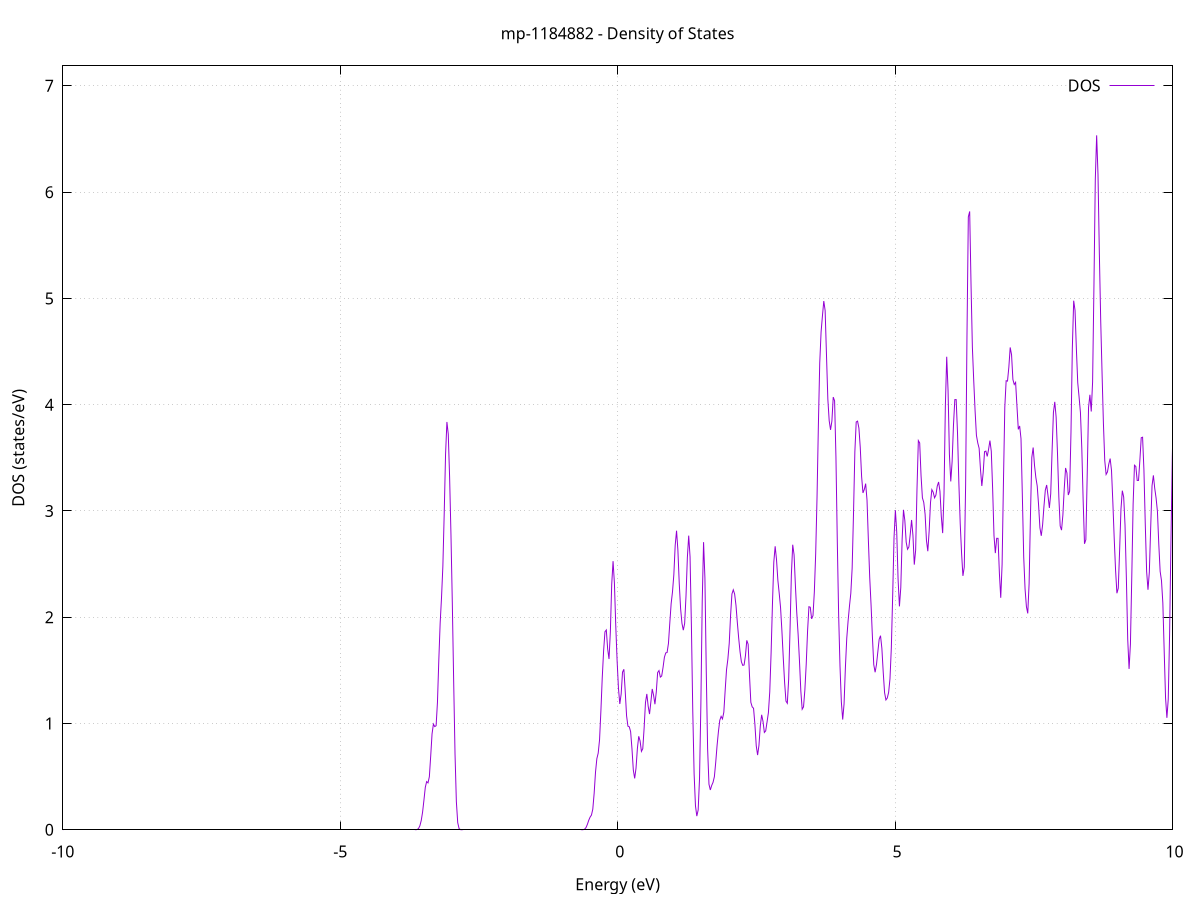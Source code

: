 set title 'mp-1184882 - Density of States'
set xlabel 'Energy (eV)'
set ylabel 'DOS (states/eV)'
set grid
set xrange [-10:10]
set yrange [0:7.188]
set xzeroaxis lt -1
set terminal png size 800,600
set output 'mp-1184882_dos_gnuplot.png'
plot '-' using 1:2 with lines title 'DOS'
-33.241000 0.000000
-33.216700 0.000000
-33.192300 0.000000
-33.168000 0.000000
-33.143600 0.000000
-33.119300 0.000000
-33.095000 0.000000
-33.070600 0.000000
-33.046300 0.000000
-33.021900 0.000000
-32.997600 0.000000
-32.973200 0.000000
-32.948900 0.000000
-32.924500 0.000000
-32.900200 0.000000
-32.875800 0.000000
-32.851500 0.000000
-32.827200 0.000000
-32.802800 0.000000
-32.778500 0.000000
-32.754100 0.000000
-32.729800 0.000000
-32.705400 0.000000
-32.681100 0.000000
-32.656700 0.000000
-32.632400 0.000000
-32.608000 0.000000
-32.583700 0.000000
-32.559400 0.000000
-32.535000 0.000000
-32.510700 0.000000
-32.486300 0.000000
-32.462000 0.000000
-32.437600 0.000000
-32.413300 0.000000
-32.388900 0.000000
-32.364600 0.000000
-32.340200 0.000000
-32.315900 0.000000
-32.291600 0.000000
-32.267200 0.000000
-32.242900 0.000000
-32.218500 0.000000
-32.194200 0.000000
-32.169800 0.000000
-32.145500 0.000000
-32.121100 0.000000
-32.096800 0.000000
-32.072400 0.000000
-32.048100 0.000000
-32.023800 0.000000
-31.999400 0.000000
-31.975100 0.000000
-31.950700 0.000000
-31.926400 0.000000
-31.902000 0.000000
-31.877700 0.000000
-31.853300 0.000000
-31.829000 0.000000
-31.804600 0.000000
-31.780300 0.000000
-31.756000 0.000000
-31.731600 0.000000
-31.707300 0.000000
-31.682900 0.000000
-31.658600 0.000000
-31.634200 0.000000
-31.609900 0.000000
-31.585500 0.000000
-31.561200 0.000000
-31.536800 0.000000
-31.512500 0.000000
-31.488200 0.000000
-31.463800 0.000000
-31.439500 0.000000
-31.415100 0.000000
-31.390800 0.000000
-31.366400 0.000000
-31.342100 0.000000
-31.317700 0.000000
-31.293400 0.000000
-31.269000 0.000000
-31.244700 0.000000
-31.220400 0.000000
-31.196000 0.000000
-31.171700 0.000300
-31.147300 0.004900
-31.123000 0.055600
-31.098600 0.399400
-31.074300 1.814400
-31.049900 5.217700
-31.025600 9.506500
-31.001200 10.979600
-30.976900 8.039900
-30.952600 3.738800
-30.928200 1.187100
-30.903900 0.874000
-30.879500 3.180300
-30.855200 9.463600
-30.830800 18.065000
-30.806500 21.978900
-30.782100 17.043800
-30.757800 8.422200
-30.733500 2.650500
-30.709100 0.530700
-30.684800 0.067500
-30.660400 0.005500
-30.636100 0.000300
-30.611700 0.000000
-30.587400 0.000000
-30.563000 0.000000
-30.538700 0.000000
-30.514300 0.000000
-30.490000 0.000000
-30.465700 0.000000
-30.441300 0.000000
-30.417000 0.000000
-30.392600 0.000000
-30.368300 0.000000
-30.343900 0.000000
-30.319600 0.000000
-30.295200 0.000000
-30.270900 0.000000
-30.246500 0.000000
-30.222200 0.000000
-30.197900 0.000000
-30.173500 0.000000
-30.149200 0.000000
-30.124800 0.000000
-30.100500 0.000000
-30.076100 0.000000
-30.051800 0.000000
-30.027400 0.000000
-30.003100 0.000000
-29.978700 0.000000
-29.954400 0.000000
-29.930100 0.000000
-29.905700 0.000000
-29.881400 0.000000
-29.857000 0.000000
-29.832700 0.000000
-29.808300 0.000000
-29.784000 0.000000
-29.759600 0.000000
-29.735300 0.000000
-29.710900 0.000000
-29.686600 0.000000
-29.662300 0.000000
-29.637900 0.000000
-29.613600 0.000000
-29.589200 0.000000
-29.564900 0.000000
-29.540500 0.000000
-29.516200 0.000000
-29.491800 0.000000
-29.467500 0.000000
-29.443100 0.000000
-29.418800 0.000000
-29.394500 0.000000
-29.370100 0.000000
-29.345800 0.000000
-29.321400 0.000000
-29.297100 0.000000
-29.272700 0.000000
-29.248400 0.000000
-29.224000 0.000000
-29.199700 0.000000
-29.175300 0.000000
-29.151000 0.000000
-29.126700 0.000000
-29.102300 0.000000
-29.078000 0.000000
-29.053600 0.000000
-29.029300 0.000000
-29.004900 0.000000
-28.980600 0.000000
-28.956200 0.000000
-28.931900 0.000000
-28.907500 0.000000
-28.883200 0.000000
-28.858900 0.000000
-28.834500 0.000000
-28.810200 0.000000
-28.785800 0.000000
-28.761500 0.000000
-28.737100 0.000000
-28.712800 0.000000
-28.688400 0.000000
-28.664100 0.000000
-28.639700 0.000000
-28.615400 0.000000
-28.591100 0.000000
-28.566700 0.000000
-28.542400 0.000000
-28.518000 0.000000
-28.493700 0.000000
-28.469300 0.000000
-28.445000 0.000000
-28.420600 0.000000
-28.396300 0.000000
-28.371900 0.000000
-28.347600 0.000000
-28.323300 0.000000
-28.298900 0.000000
-28.274600 0.000000
-28.250200 0.000000
-28.225900 0.000000
-28.201500 0.000000
-28.177200 0.000000
-28.152800 0.000000
-28.128500 0.000000
-28.104100 0.000000
-28.079800 0.000000
-28.055500 0.000000
-28.031100 0.000000
-28.006800 0.000000
-27.982400 0.000000
-27.958100 0.000000
-27.933700 0.000000
-27.909400 0.000000
-27.885000 0.000000
-27.860700 0.000000
-27.836300 0.000000
-27.812000 0.000000
-27.787700 0.000000
-27.763300 0.000000
-27.739000 0.000000
-27.714600 0.000000
-27.690300 0.000000
-27.665900 0.000000
-27.641600 0.000000
-27.617200 0.000000
-27.592900 0.000000
-27.568500 0.000000
-27.544200 0.000000
-27.519900 0.000000
-27.495500 0.000000
-27.471200 0.000000
-27.446800 0.000000
-27.422500 0.000000
-27.398100 0.000000
-27.373800 0.000000
-27.349400 0.000000
-27.325100 0.000000
-27.300700 0.000000
-27.276400 0.000000
-27.252100 0.000000
-27.227700 0.000000
-27.203400 0.000000
-27.179000 0.000000
-27.154700 0.000000
-27.130300 0.000000
-27.106000 0.000000
-27.081600 0.000000
-27.057300 0.000000
-27.033000 0.000000
-27.008600 0.000000
-26.984300 0.000000
-26.959900 0.000000
-26.935600 0.000000
-26.911200 0.000000
-26.886900 0.000000
-26.862500 0.000000
-26.838200 0.000000
-26.813800 0.000000
-26.789500 0.000000
-26.765200 0.000000
-26.740800 0.000000
-26.716500 0.000000
-26.692100 0.000000
-26.667800 0.000000
-26.643400 0.000000
-26.619100 0.000000
-26.594700 0.000000
-26.570400 0.000000
-26.546000 0.000000
-26.521700 0.000000
-26.497400 0.000000
-26.473000 0.000000
-26.448700 0.000000
-26.424300 0.000000
-26.400000 0.000000
-26.375600 0.000000
-26.351300 0.000000
-26.326900 0.000000
-26.302600 0.000000
-26.278200 0.000000
-26.253900 0.000000
-26.229600 0.000000
-26.205200 0.000000
-26.180900 0.000000
-26.156500 0.000000
-26.132200 0.000000
-26.107800 0.000000
-26.083500 0.000000
-26.059100 0.000000
-26.034800 0.000000
-26.010400 0.000000
-25.986100 0.000000
-25.961800 0.000000
-25.937400 0.000000
-25.913100 0.000000
-25.888700 0.000000
-25.864400 0.000000
-25.840000 0.000000
-25.815700 0.000000
-25.791300 0.000000
-25.767000 0.000000
-25.742600 0.000000
-25.718300 0.000000
-25.694000 0.000000
-25.669600 0.000000
-25.645300 0.000000
-25.620900 0.000000
-25.596600 0.000000
-25.572200 0.000000
-25.547900 0.000000
-25.523500 0.000000
-25.499200 0.000000
-25.474800 0.000000
-25.450500 0.000000
-25.426200 0.000000
-25.401800 0.000000
-25.377500 0.000000
-25.353100 0.000000
-25.328800 0.000000
-25.304400 0.000000
-25.280100 0.000000
-25.255700 0.000000
-25.231400 0.000000
-25.207000 0.000000
-25.182700 0.000000
-25.158400 0.000000
-25.134000 0.000000
-25.109700 0.000000
-25.085300 0.000000
-25.061000 0.000000
-25.036600 0.000000
-25.012300 0.000000
-24.987900 0.000000
-24.963600 0.000000
-24.939200 0.000000
-24.914900 0.000000
-24.890600 0.000000
-24.866200 0.000000
-24.841900 0.000000
-24.817500 0.000000
-24.793200 0.000000
-24.768800 0.000000
-24.744500 0.000000
-24.720100 0.000000
-24.695800 0.000000
-24.671400 0.000000
-24.647100 0.000000
-24.622800 0.000000
-24.598400 0.000000
-24.574100 0.000000
-24.549700 0.000000
-24.525400 0.000000
-24.501000 0.000000
-24.476700 0.000000
-24.452300 0.000000
-24.428000 0.000000
-24.403600 0.000000
-24.379300 0.000000
-24.355000 0.000000
-24.330600 0.000000
-24.306300 0.000000
-24.281900 0.000000
-24.257600 0.000000
-24.233200 0.000000
-24.208900 0.000000
-24.184500 0.000000
-24.160200 0.000000
-24.135800 0.000000
-24.111500 0.000000
-24.087200 0.000000
-24.062800 0.000000
-24.038500 0.000000
-24.014100 0.000000
-23.989800 0.000000
-23.965400 0.000000
-23.941100 0.000000
-23.916700 0.000000
-23.892400 0.000000
-23.868000 0.000000
-23.843700 0.000000
-23.819400 0.000000
-23.795000 0.000000
-23.770700 0.000000
-23.746300 0.000000
-23.722000 0.000000
-23.697600 0.000000
-23.673300 0.000000
-23.648900 0.000000
-23.624600 0.000000
-23.600300 0.000000
-23.575900 0.000000
-23.551600 0.000000
-23.527200 0.000000
-23.502900 0.000000
-23.478500 0.000000
-23.454200 0.000000
-23.429800 0.000000
-23.405500 0.000000
-23.381100 0.000000
-23.356800 0.000000
-23.332500 0.000000
-23.308100 0.000000
-23.283800 0.000000
-23.259400 0.000000
-23.235100 0.000000
-23.210700 0.000000
-23.186400 0.000000
-23.162000 0.000000
-23.137700 0.000000
-23.113300 0.000000
-23.089000 0.000000
-23.064700 0.000000
-23.040300 0.000000
-23.016000 0.000000
-22.991600 0.000000
-22.967300 0.000000
-22.942900 0.000000
-22.918600 0.000000
-22.894200 0.000000
-22.869900 0.000000
-22.845500 0.000000
-22.821200 0.000000
-22.796900 0.000000
-22.772500 0.000000
-22.748200 0.000000
-22.723800 0.000000
-22.699500 0.000000
-22.675100 0.000000
-22.650800 0.000000
-22.626400 0.000000
-22.602100 0.000000
-22.577700 0.000000
-22.553400 0.000000
-22.529100 0.000000
-22.504700 0.000000
-22.480400 0.000000
-22.456000 0.000000
-22.431700 0.000000
-22.407300 0.000000
-22.383000 0.000000
-22.358600 0.000000
-22.334300 0.000000
-22.309900 0.000000
-22.285600 0.000000
-22.261300 0.000000
-22.236900 0.000000
-22.212600 0.000000
-22.188200 0.000000
-22.163900 0.000000
-22.139500 0.000000
-22.115200 0.000000
-22.090800 0.000000
-22.066500 0.000000
-22.042100 0.000000
-22.017800 0.000000
-21.993500 0.000000
-21.969100 0.000000
-21.944800 0.000000
-21.920400 0.000000
-21.896100 0.000000
-21.871700 0.000000
-21.847400 0.000000
-21.823000 0.000000
-21.798700 0.000000
-21.774300 0.000000
-21.750000 0.000000
-21.725700 0.000000
-21.701300 0.000000
-21.677000 0.000000
-21.652600 0.000000
-21.628300 0.000000
-21.603900 0.000000
-21.579600 0.000000
-21.555200 0.000000
-21.530900 0.000000
-21.506500 0.000000
-21.482200 0.000000
-21.457900 0.000000
-21.433500 0.000000
-21.409200 0.000000
-21.384800 0.000000
-21.360500 0.000000
-21.336100 0.000000
-21.311800 0.000000
-21.287400 0.000000
-21.263100 0.000000
-21.238700 0.000000
-21.214400 0.000000
-21.190100 0.000000
-21.165700 0.000000
-21.141400 0.000000
-21.117000 0.000000
-21.092700 0.000000
-21.068300 0.000000
-21.044000 0.000000
-21.019600 0.000000
-20.995300 0.000000
-20.970900 0.000000
-20.946600 0.000000
-20.922300 0.000000
-20.897900 0.000000
-20.873600 0.000000
-20.849200 0.000000
-20.824900 0.000000
-20.800500 0.000000
-20.776200 0.000000
-20.751800 0.000000
-20.727500 0.000000
-20.703100 0.000000
-20.678800 0.000000
-20.654500 0.000000
-20.630100 0.000000
-20.605800 0.000000
-20.581400 0.000000
-20.557100 0.000000
-20.532700 0.000000
-20.508400 0.000000
-20.484000 0.000000
-20.459700 0.000000
-20.435300 0.000000
-20.411000 0.000000
-20.386700 0.000000
-20.362300 0.000000
-20.338000 0.000000
-20.313600 0.000000
-20.289300 0.000000
-20.264900 0.000000
-20.240600 0.000000
-20.216200 0.000000
-20.191900 0.000000
-20.167500 0.000000
-20.143200 0.000000
-20.118900 0.000000
-20.094500 0.000000
-20.070200 0.000000
-20.045800 0.000000
-20.021500 0.000000
-19.997100 0.000000
-19.972800 0.000000
-19.948400 0.000000
-19.924100 0.000000
-19.899800 0.000000
-19.875400 0.000000
-19.851100 0.000000
-19.826700 0.000000
-19.802400 0.000000
-19.778000 0.000000
-19.753700 0.000000
-19.729300 0.000000
-19.705000 0.000000
-19.680600 0.000000
-19.656300 0.000000
-19.632000 0.000000
-19.607600 0.000000
-19.583300 0.000000
-19.558900 0.000000
-19.534600 0.000000
-19.510200 0.000000
-19.485900 0.000000
-19.461500 0.000000
-19.437200 0.000000
-19.412800 0.000000
-19.388500 0.000000
-19.364200 0.000000
-19.339800 0.000000
-19.315500 0.000000
-19.291100 0.000000
-19.266800 0.000000
-19.242400 0.000000
-19.218100 0.000000
-19.193700 0.000000
-19.169400 0.000000
-19.145000 0.000000
-19.120700 0.000000
-19.096400 0.000000
-19.072000 0.000000
-19.047700 0.000000
-19.023300 0.000000
-18.999000 0.000000
-18.974600 0.000000
-18.950300 0.000000
-18.925900 0.000000
-18.901600 0.000000
-18.877200 0.000000
-18.852900 0.000000
-18.828600 0.000000
-18.804200 0.000000
-18.779900 0.000000
-18.755500 0.000000
-18.731200 0.000000
-18.706800 0.000000
-18.682500 0.000000
-18.658100 0.000000
-18.633800 0.000000
-18.609400 0.000000
-18.585100 0.000000
-18.560800 0.000000
-18.536400 0.000000
-18.512100 0.000000
-18.487700 0.000000
-18.463400 0.000000
-18.439000 0.000000
-18.414700 0.000000
-18.390300 0.000000
-18.366000 0.000000
-18.341600 0.000000
-18.317300 0.000000
-18.293000 0.000000
-18.268600 0.000000
-18.244300 0.000000
-18.219900 0.000000
-18.195600 0.000000
-18.171200 0.000000
-18.146900 0.000000
-18.122500 0.000000
-18.098200 0.000000
-18.073800 0.000000
-18.049500 0.000000
-18.025200 0.000000
-18.000800 0.000000
-17.976500 0.000000
-17.952100 0.000000
-17.927800 0.000000
-17.903400 0.000000
-17.879100 0.000000
-17.854700 0.000000
-17.830400 0.000000
-17.806000 0.000000
-17.781700 0.000000
-17.757400 0.000000
-17.733000 0.000000
-17.708700 0.000000
-17.684300 0.000000
-17.660000 0.000000
-17.635600 0.000000
-17.611300 0.000000
-17.586900 0.000000
-17.562600 0.000000
-17.538200 0.000000
-17.513900 0.000000
-17.489600 0.000000
-17.465200 0.000000
-17.440900 0.000000
-17.416500 0.000000
-17.392200 0.000000
-17.367800 0.000000
-17.343500 0.000000
-17.319100 0.000000
-17.294800 0.000000
-17.270400 0.000000
-17.246100 0.000000
-17.221800 0.000000
-17.197400 0.000000
-17.173100 0.000000
-17.148700 0.000000
-17.124400 0.000000
-17.100000 0.000000
-17.075700 0.000000
-17.051300 0.000000
-17.027000 0.000000
-17.002600 0.000000
-16.978300 0.000000
-16.954000 0.000000
-16.929600 0.000000
-16.905300 0.000000
-16.880900 0.000000
-16.856600 0.000000
-16.832200 0.000000
-16.807900 0.000000
-16.783500 0.000000
-16.759200 0.000000
-16.734800 0.000000
-16.710500 0.000000
-16.686200 0.000000
-16.661800 0.000000
-16.637500 0.000000
-16.613100 0.000000
-16.588800 0.000000
-16.564400 0.000000
-16.540100 0.000000
-16.515700 0.000000
-16.491400 0.000000
-16.467000 0.000000
-16.442700 0.000000
-16.418400 0.000000
-16.394000 0.000000
-16.369700 0.000000
-16.345300 0.000000
-16.321000 0.000000
-16.296600 0.000000
-16.272300 0.000000
-16.247900 0.000000
-16.223600 0.000000
-16.199300 0.000000
-16.174900 0.000000
-16.150600 0.000000
-16.126200 0.000000
-16.101900 0.000000
-16.077500 0.000000
-16.053200 0.000000
-16.028800 0.000000
-16.004500 0.000000
-15.980100 0.000000
-15.955800 0.000000
-15.931500 0.000000
-15.907100 0.000000
-15.882800 0.000000
-15.858400 0.000000
-15.834100 0.000000
-15.809700 0.000000
-15.785400 0.000000
-15.761000 0.000000
-15.736700 0.000000
-15.712300 0.000000
-15.688000 0.000000
-15.663700 0.000000
-15.639300 0.000000
-15.615000 0.000000
-15.590600 0.000000
-15.566300 0.000000
-15.541900 0.000000
-15.517600 0.000000
-15.493200 0.000000
-15.468900 0.000000
-15.444500 0.000000
-15.420200 0.000000
-15.395900 0.000000
-15.371500 0.000000
-15.347200 0.000000
-15.322800 0.000000
-15.298500 0.000000
-15.274100 0.000000
-15.249800 0.000000
-15.225400 0.000000
-15.201100 0.000000
-15.176700 0.000000
-15.152400 0.000000
-15.128100 0.000000
-15.103700 0.000000
-15.079400 0.000000
-15.055000 0.000000
-15.030700 0.000000
-15.006300 0.000000
-14.982000 0.000000
-14.957600 0.000000
-14.933300 0.000000
-14.908900 0.000000
-14.884600 0.000000
-14.860300 0.000000
-14.835900 0.000000
-14.811600 0.000300
-14.787200 0.005000
-14.762900 0.054400
-14.738500 0.379000
-14.714200 1.694600
-14.689800 4.872400
-14.665500 9.042100
-14.641100 10.969900
-14.616800 9.436800
-14.592500 8.540300
-14.568100 12.726200
-14.543800 19.582200
-14.519400 21.478900
-14.495100 16.313200
-14.470700 11.004800
-14.446400 11.802700
-14.422000 17.573000
-14.397700 23.575000
-14.373300 28.421200
-14.349000 34.741900
-14.324700 41.263500
-14.300300 39.995900
-14.276000 27.889500
-14.251600 13.204700
-14.227300 4.139900
-14.202900 0.848900
-14.178600 0.113000
-14.154200 0.009700
-14.129900 0.000500
-14.105500 0.000000
-14.081200 0.000000
-14.056900 0.000000
-14.032500 0.000000
-14.008200 0.000000
-13.983800 0.000000
-13.959500 0.000000
-13.935100 0.000000
-13.910800 0.000000
-13.886400 0.000000
-13.862100 0.000000
-13.837700 0.000000
-13.813400 0.000000
-13.789100 0.000000
-13.764700 0.000000
-13.740400 0.000000
-13.716000 0.000000
-13.691700 0.000000
-13.667300 0.000000
-13.643000 0.000000
-13.618600 0.000000
-13.594300 0.000000
-13.569900 0.000000
-13.545600 0.000000
-13.521300 0.000000
-13.496900 0.000000
-13.472600 0.000000
-13.448200 0.000000
-13.423900 0.000000
-13.399500 0.000000
-13.375200 0.000000
-13.350800 0.000000
-13.326500 0.000000
-13.302100 0.000000
-13.277800 0.000000
-13.253500 0.000000
-13.229100 0.000000
-13.204800 0.000000
-13.180400 0.000000
-13.156100 0.000000
-13.131700 0.000000
-13.107400 0.000000
-13.083000 0.000000
-13.058700 0.000000
-13.034300 0.000000
-13.010000 0.000000
-12.985700 0.000000
-12.961300 0.000000
-12.937000 0.000000
-12.912600 0.000000
-12.888300 0.000000
-12.863900 0.000000
-12.839600 0.000000
-12.815200 0.000000
-12.790900 0.000000
-12.766600 0.000000
-12.742200 0.000000
-12.717900 0.000000
-12.693500 0.000000
-12.669200 0.000000
-12.644800 0.000000
-12.620500 0.000000
-12.596100 0.000000
-12.571800 0.000000
-12.547400 0.000000
-12.523100 0.000000
-12.498800 0.000000
-12.474400 0.000000
-12.450100 0.000000
-12.425700 0.000000
-12.401400 0.000000
-12.377000 0.000000
-12.352700 0.000000
-12.328300 0.000000
-12.304000 0.000000
-12.279600 0.000000
-12.255300 0.000000
-12.231000 0.000000
-12.206600 0.000000
-12.182300 0.000000
-12.157900 0.000000
-12.133600 0.000000
-12.109200 0.000000
-12.084900 0.000000
-12.060500 0.000000
-12.036200 0.000000
-12.011800 0.000000
-11.987500 0.000000
-11.963200 0.000000
-11.938800 0.000000
-11.914500 0.000000
-11.890100 0.000000
-11.865800 0.000000
-11.841400 0.000000
-11.817100 0.000000
-11.792700 0.000000
-11.768400 0.000000
-11.744000 0.000000
-11.719700 0.000000
-11.695400 0.000000
-11.671000 0.000000
-11.646700 0.000000
-11.622300 0.000000
-11.598000 0.000000
-11.573600 0.000000
-11.549300 0.000000
-11.524900 0.000000
-11.500600 0.000000
-11.476200 0.000000
-11.451900 0.000000
-11.427600 0.000000
-11.403200 0.000000
-11.378900 0.000000
-11.354500 0.000000
-11.330200 0.000000
-11.305800 0.000000
-11.281500 0.000000
-11.257100 0.000000
-11.232800 0.000000
-11.208400 0.000000
-11.184100 0.000000
-11.159800 0.000000
-11.135400 0.000000
-11.111100 0.000000
-11.086700 0.000000
-11.062400 0.000000
-11.038000 0.000000
-11.013700 0.000000
-10.989300 0.000000
-10.965000 0.000000
-10.940600 0.000000
-10.916300 0.000000
-10.892000 0.000000
-10.867600 0.000000
-10.843300 0.000000
-10.818900 0.000000
-10.794600 0.000000
-10.770200 0.000000
-10.745900 0.000000
-10.721500 0.000000
-10.697200 0.000000
-10.672800 0.000000
-10.648500 0.000000
-10.624200 0.000000
-10.599800 0.000000
-10.575500 0.000000
-10.551100 0.000000
-10.526800 0.000000
-10.502400 0.000000
-10.478100 0.000000
-10.453700 0.000000
-10.429400 0.000000
-10.405000 0.000000
-10.380700 0.000000
-10.356400 0.000000
-10.332000 0.000000
-10.307700 0.000000
-10.283300 0.000000
-10.259000 0.000000
-10.234600 0.000000
-10.210300 0.000000
-10.185900 0.000000
-10.161600 0.000000
-10.137200 0.000000
-10.112900 0.000000
-10.088600 0.000000
-10.064200 0.000000
-10.039900 0.000000
-10.015500 0.000000
-9.991200 0.000000
-9.966800 0.000000
-9.942500 0.000000
-9.918100 0.000000
-9.893800 0.000000
-9.869400 0.000000
-9.845100 0.000000
-9.820800 0.000000
-9.796400 0.000000
-9.772100 0.000000
-9.747700 0.000000
-9.723400 0.000000
-9.699000 0.000000
-9.674700 0.000000
-9.650300 0.000000
-9.626000 0.000000
-9.601600 0.000000
-9.577300 0.000000
-9.553000 0.000000
-9.528600 0.000000
-9.504300 0.000000
-9.479900 0.000000
-9.455600 0.000000
-9.431200 0.000000
-9.406900 0.000000
-9.382500 0.000000
-9.358200 0.000000
-9.333800 0.000000
-9.309500 0.000000
-9.285200 0.000000
-9.260800 0.000000
-9.236500 0.000000
-9.212100 0.000000
-9.187800 0.000000
-9.163400 0.000000
-9.139100 0.000000
-9.114700 0.000000
-9.090400 0.000000
-9.066100 0.000000
-9.041700 0.000000
-9.017400 0.000000
-8.993000 0.000000
-8.968700 0.000000
-8.944300 0.000000
-8.920000 0.000000
-8.895600 0.000000
-8.871300 0.000000
-8.846900 0.000000
-8.822600 0.000000
-8.798300 0.000000
-8.773900 0.000000
-8.749600 0.000000
-8.725200 0.000000
-8.700900 0.000000
-8.676500 0.000000
-8.652200 0.000000
-8.627800 0.000000
-8.603500 0.000000
-8.579100 0.000000
-8.554800 0.000000
-8.530500 0.000000
-8.506100 0.000000
-8.481800 0.000000
-8.457400 0.000000
-8.433100 0.000000
-8.408700 0.000000
-8.384400 0.000000
-8.360000 0.000000
-8.335700 0.000000
-8.311300 0.000000
-8.287000 0.000000
-8.262700 0.000000
-8.238300 0.000000
-8.214000 0.000000
-8.189600 0.000000
-8.165300 0.000000
-8.140900 0.000000
-8.116600 0.000000
-8.092200 0.000000
-8.067900 0.000000
-8.043500 0.000000
-8.019200 0.000000
-7.994900 0.000000
-7.970500 0.000000
-7.946200 0.000000
-7.921800 0.000000
-7.897500 0.000000
-7.873100 0.000000
-7.848800 0.000000
-7.824400 0.000000
-7.800100 0.000000
-7.775700 0.000000
-7.751400 0.000000
-7.727100 0.000000
-7.702700 0.000000
-7.678400 0.000000
-7.654000 0.000000
-7.629700 0.000000
-7.605300 0.000000
-7.581000 0.000000
-7.556600 0.000000
-7.532300 0.000000
-7.507900 0.000000
-7.483600 0.000000
-7.459300 0.000000
-7.434900 0.000000
-7.410600 0.000000
-7.386200 0.000000
-7.361900 0.000000
-7.337500 0.000000
-7.313200 0.000000
-7.288800 0.000000
-7.264500 0.000000
-7.240100 0.000000
-7.215800 0.000000
-7.191500 0.000000
-7.167100 0.000000
-7.142800 0.000000
-7.118400 0.000000
-7.094100 0.000000
-7.069700 0.000000
-7.045400 0.000000
-7.021000 0.000000
-6.996700 0.000000
-6.972300 0.000000
-6.948000 0.000000
-6.923700 0.000000
-6.899300 0.000000
-6.875000 0.000000
-6.850600 0.000000
-6.826300 0.000000
-6.801900 0.000000
-6.777600 0.000000
-6.753200 0.000000
-6.728900 0.000000
-6.704500 0.000000
-6.680200 0.000000
-6.655900 0.000000
-6.631500 0.000000
-6.607200 0.000000
-6.582800 0.000000
-6.558500 0.000000
-6.534100 0.000000
-6.509800 0.000000
-6.485400 0.000000
-6.461100 0.000000
-6.436700 0.000000
-6.412400 0.000000
-6.388100 0.000000
-6.363700 0.000000
-6.339400 0.000000
-6.315000 0.000000
-6.290700 0.000000
-6.266300 0.000000
-6.242000 0.000000
-6.217600 0.000000
-6.193300 0.000000
-6.168900 0.000000
-6.144600 0.000000
-6.120300 0.000000
-6.095900 0.000000
-6.071600 0.000000
-6.047200 0.000000
-6.022900 0.000000
-5.998500 0.000000
-5.974200 0.000000
-5.949800 0.000000
-5.925500 0.000000
-5.901100 0.000000
-5.876800 0.000000
-5.852500 0.000000
-5.828100 0.000000
-5.803800 0.000000
-5.779400 0.000000
-5.755100 0.000000
-5.730700 0.000000
-5.706400 0.000000
-5.682000 0.000000
-5.657700 0.000000
-5.633300 0.000000
-5.609000 0.000000
-5.584700 0.000000
-5.560300 0.000000
-5.536000 0.000000
-5.511600 0.000000
-5.487300 0.000000
-5.462900 0.000000
-5.438600 0.000000
-5.414200 0.000000
-5.389900 0.000000
-5.365600 0.000000
-5.341200 0.000000
-5.316900 0.000000
-5.292500 0.000000
-5.268200 0.000000
-5.243800 0.000000
-5.219500 0.000000
-5.195100 0.000000
-5.170800 0.000000
-5.146400 0.000000
-5.122100 0.000000
-5.097800 0.000000
-5.073400 0.000000
-5.049100 0.000000
-5.024700 0.000000
-5.000400 0.000000
-4.976000 0.000000
-4.951700 0.000000
-4.927300 0.000000
-4.903000 0.000000
-4.878600 0.000000
-4.854300 0.000000
-4.830000 0.000000
-4.805600 0.000000
-4.781300 0.000000
-4.756900 0.000000
-4.732600 0.000000
-4.708200 0.000000
-4.683900 0.000000
-4.659500 0.000000
-4.635200 0.000000
-4.610800 0.000000
-4.586500 0.000000
-4.562200 0.000000
-4.537800 0.000000
-4.513500 0.000000
-4.489100 0.000000
-4.464800 0.000000
-4.440400 0.000000
-4.416100 0.000000
-4.391700 0.000000
-4.367400 0.000000
-4.343000 0.000000
-4.318700 0.000000
-4.294400 0.000000
-4.270000 0.000000
-4.245700 0.000000
-4.221300 0.000000
-4.197000 0.000000
-4.172600 0.000000
-4.148300 0.000000
-4.123900 0.000000
-4.099600 0.000000
-4.075200 0.000000
-4.050900 0.000000
-4.026600 0.000000
-4.002200 0.000000
-3.977900 0.000000
-3.953500 0.000000
-3.929200 0.000000
-3.904800 0.000000
-3.880500 0.000000
-3.856100 0.000000
-3.831800 0.000000
-3.807400 0.000000
-3.783100 0.000000
-3.758800 0.000000
-3.734400 0.000000
-3.710100 0.000000
-3.685700 0.000000
-3.661400 0.000000
-3.637000 0.000400
-3.612700 0.002700
-3.588300 0.012200
-3.564000 0.038000
-3.539600 0.087800
-3.515300 0.166700
-3.491000 0.279300
-3.466600 0.399200
-3.442300 0.453500
-3.417900 0.441300
-3.393600 0.499200
-3.369200 0.693800
-3.344900 0.902800
-3.320500 0.994500
-3.296200 0.970900
-3.271800 0.979000
-3.247500 1.199200
-3.223200 1.594800
-3.198800 1.944500
-3.174500 2.182500
-3.150100 2.479200
-3.125800 2.974000
-3.101400 3.534700
-3.077100 3.837200
-3.052700 3.722700
-3.028400 3.318300
-3.004000 2.776400
-2.979700 2.131900
-2.955400 1.399500
-2.931000 0.715300
-2.906700 0.263800
-2.882300 0.067200
-2.858000 0.011600
-2.833600 0.001300
-2.809300 0.000100
-2.784900 0.000000
-2.760600 0.000000
-2.736200 0.000000
-2.711900 0.000000
-2.687600 0.000000
-2.663200 0.000000
-2.638900 0.000000
-2.614500 0.000000
-2.590200 0.000000
-2.565800 0.000000
-2.541500 0.000000
-2.517100 0.000000
-2.492800 0.000000
-2.468400 0.000000
-2.444100 0.000000
-2.419800 0.000000
-2.395400 0.000000
-2.371100 0.000000
-2.346700 0.000000
-2.322400 0.000000
-2.298000 0.000000
-2.273700 0.000000
-2.249300 0.000000
-2.225000 0.000000
-2.200600 0.000000
-2.176300 0.000000
-2.152000 0.000000
-2.127600 0.000000
-2.103300 0.000000
-2.078900 0.000000
-2.054600 0.000000
-2.030200 0.000000
-2.005900 0.000000
-1.981500 0.000000
-1.957200 0.000000
-1.932900 0.000000
-1.908500 0.000000
-1.884200 0.000000
-1.859800 0.000000
-1.835500 0.000000
-1.811100 0.000000
-1.786800 0.000000
-1.762400 0.000000
-1.738100 0.000000
-1.713700 0.000000
-1.689400 0.000000
-1.665100 0.000000
-1.640700 0.000000
-1.616400 0.000000
-1.592000 0.000000
-1.567700 0.000000
-1.543300 0.000000
-1.519000 0.000000
-1.494600 0.000000
-1.470300 0.000000
-1.445900 0.000000
-1.421600 0.000000
-1.397300 0.000000
-1.372900 0.000000
-1.348600 0.000000
-1.324200 0.000000
-1.299900 0.000000
-1.275500 0.000000
-1.251200 0.000000
-1.226800 0.000000
-1.202500 0.000000
-1.178100 0.000000
-1.153800 0.000000
-1.129500 0.000000
-1.105100 0.000000
-1.080800 0.000000
-1.056400 0.000000
-1.032100 0.000000
-1.007700 0.000000
-0.983400 0.000000
-0.959000 0.000000
-0.934700 0.000000
-0.910300 0.000000
-0.886000 0.000000
-0.861700 0.000000
-0.837300 0.000000
-0.813000 0.000000
-0.788600 0.000000
-0.764300 0.000000
-0.739900 0.000000
-0.715600 0.000000
-0.691200 0.000000
-0.666900 0.000000
-0.642500 0.000100
-0.618200 0.001200
-0.593900 0.006100
-0.569500 0.021300
-0.545200 0.051300
-0.520800 0.089500
-0.496500 0.119000
-0.472100 0.138200
-0.447800 0.194100
-0.423400 0.342700
-0.399100 0.540700
-0.374700 0.669000
-0.350400 0.721500
-0.326100 0.847000
-0.301700 1.121000
-0.277400 1.432100
-0.253000 1.682900
-0.228700 1.863100
-0.204300 1.880100
-0.180000 1.701200
-0.155600 1.606600
-0.131300 1.863700
-0.106900 2.309700
-0.082600 2.527700
-0.058300 2.320700
-0.033900 1.919100
-0.009600 1.589500
0.014800 1.330400
0.039100 1.183800
0.063500 1.278200
0.087800 1.483400
0.112200 1.510100
0.136500 1.304000
0.160900 1.072400
0.185200 0.975000
0.209500 0.969400
0.233900 0.923400
0.258200 0.761800
0.282600 0.561700
0.306900 0.483400
0.331300 0.579900
0.355600 0.763500
0.380000 0.879700
0.404300 0.836100
0.428700 0.737700
0.453000 0.762800
0.477300 0.957700
0.501700 1.198100
0.526000 1.278100
0.550400 1.162400
0.574700 1.088600
0.599100 1.205200
0.623400 1.325100
0.647800 1.265100
0.672100 1.181300
0.696500 1.297100
0.720800 1.479600
0.745100 1.497900
0.769500 1.436500
0.793800 1.446900
0.818200 1.527100
0.842500 1.622800
0.866900 1.664300
0.891200 1.668100
0.915600 1.753300
0.939900 1.945600
0.964300 2.128200
0.988600 2.239100
1.012900 2.401400
1.037300 2.677100
1.061600 2.814200
1.086000 2.630400
1.110300 2.317000
1.134700 2.081500
1.159000 1.943000
1.183400 1.878100
1.207700 1.941200
1.232100 2.200500
1.256400 2.560700
1.280700 2.767900
1.305100 2.568000
1.329400 1.916400
1.353800 1.117400
1.378100 0.527800
1.402500 0.226600
1.426800 0.128600
1.451200 0.186000
1.475500 0.479200
1.499900 1.176200
1.524200 2.143000
1.548500 2.706600
1.572900 2.368100
1.597200 1.491500
1.621600 0.761000
1.645900 0.428600
1.670300 0.374600
1.694600 0.416600
1.719000 0.445800
1.743300 0.499100
1.767600 0.633900
1.792000 0.792500
1.816300 0.923800
1.840700 1.029900
1.865000 1.067400
1.889400 1.042800
1.913700 1.106400
1.938100 1.313400
1.962400 1.506200
1.986800 1.606900
2.011100 1.754600
2.035400 2.016500
2.059800 2.218700
2.084100 2.258000
2.108500 2.218000
2.132800 2.111800
2.157200 1.949600
2.181500 1.803000
2.205900 1.675200
2.230200 1.580700
2.254600 1.546900
2.278900 1.550700
2.303200 1.637100
2.327600 1.782400
2.351900 1.745600
2.376300 1.454600
2.400600 1.199300
2.425000 1.156400
2.449300 1.143300
2.473700 0.992600
2.498000 0.789800
2.522400 0.703100
2.546700 0.793600
2.571000 0.976000
2.595400 1.082000
2.619700 1.020200
2.644100 0.915900
2.668400 0.930400
2.692800 1.014600
2.717100 1.102400
2.741500 1.297700
2.765800 1.665400
2.790200 2.124600
2.814500 2.519000
2.838800 2.667600
2.863200 2.542400
2.887500 2.348100
2.911900 2.225300
2.936200 2.090300
2.960600 1.870900
2.984900 1.618100
3.009300 1.384600
3.033600 1.210400
3.058000 1.190100
3.082300 1.415400
3.106600 1.876600
3.131000 2.399000
3.155300 2.682100
3.179700 2.587400
3.204000 2.295900
3.228400 2.041300
3.252700 1.838100
3.277100 1.587400
3.301400 1.306600
3.325800 1.134000
3.350100 1.156300
3.374400 1.316200
3.398800 1.560000
3.423100 1.871100
3.447500 2.098800
3.471800 2.094100
3.496200 1.984500
3.520500 2.015200
3.544900 2.236500
3.569200 2.597700
3.593600 3.132200
3.617900 3.811600
3.642200 4.391700
3.666600 4.684200
3.690900 4.835000
3.715300 4.975300
3.739600 4.885400
3.764000 4.465500
3.788300 4.052000
3.812700 3.849000
3.837000 3.763000
3.861400 3.846000
3.885700 4.071500
3.910000 4.036400
3.934400 3.504700
3.958700 2.716300
3.983100 2.018800
4.007400 1.540200
4.031800 1.202700
4.056100 1.037000
4.080500 1.183400
4.104800 1.527500
4.129200 1.801400
4.153500 1.965500
4.177800 2.102700
4.202200 2.225100
4.226500 2.461600
4.250900 2.975600
4.275200 3.557100
4.299600 3.837000
4.323900 3.845200
4.348300 3.779300
4.372600 3.597900
4.397000 3.323700
4.421300 3.169600
4.445600 3.202800
4.470000 3.257100
4.494300 3.102400
4.518700 2.727100
4.543000 2.375900
4.567400 2.114700
4.591700 1.814200
4.616100 1.553200
4.640400 1.482500
4.664800 1.554000
4.689100 1.673600
4.713400 1.792000
4.737800 1.826200
4.762100 1.707400
4.786500 1.482200
4.810800 1.290600
4.835200 1.221700
4.859500 1.239700
4.883900 1.292500
4.908200 1.420000
4.932600 1.711500
4.956900 2.204300
4.981200 2.748600
5.005600 3.007600
5.029900 2.800600
5.054300 2.356400
5.078600 2.101900
5.103000 2.279800
5.127300 2.730800
5.151700 3.010700
5.176000 2.909900
5.200400 2.706000
5.224700 2.639400
5.249000 2.660900
5.273400 2.780800
5.297700 2.914900
5.322100 2.770000
5.346400 2.494900
5.370800 2.631300
5.395100 3.205400
5.419500 3.662000
5.443800 3.639600
5.468100 3.333600
5.492500 3.123900
5.516800 3.080800
5.541200 2.969900
5.565500 2.723800
5.589900 2.621300
5.614200 2.811200
5.638600 3.077800
5.662900 3.200500
5.687300 3.176100
5.711600 3.123500
5.735900 3.149000
5.760300 3.234000
5.784600 3.272600
5.809000 3.185100
5.833300 2.949300
5.857700 2.791400
5.882000 3.162500
5.906400 3.986800
5.930700 4.451100
5.955100 4.130900
5.979400 3.532400
6.003700 3.277900
6.028100 3.463400
6.052400 3.805600
6.076800 4.047600
6.101100 4.048000
6.125500 3.733600
6.149800 3.261900
6.174200 2.880500
6.198500 2.602400
6.222900 2.388900
6.247200 2.471800
6.271500 3.245600
6.295900 4.642100
6.320200 5.766800
6.344600 5.818500
6.368900 5.132700
6.393300 4.540800
6.417600 4.225500
6.442000 3.944200
6.466300 3.710900
6.490700 3.639300
6.515000 3.589500
6.539300 3.391600
6.563700 3.234900
6.588000 3.361700
6.612400 3.558000
6.636700 3.563100
6.661100 3.513300
6.685400 3.579900
6.709800 3.662200
6.734100 3.561600
6.758500 3.206000
6.782800 2.768800
6.807100 2.603300
6.831500 2.742700
6.855800 2.742100
6.880200 2.413400
6.904500 2.183000
6.928900 2.495800
6.953200 3.269500
6.977600 3.976300
7.001900 4.225300
7.026300 4.222000
7.050600 4.352500
7.074900 4.538700
7.099300 4.469800
7.123600 4.237200
7.148000 4.190100
7.172300 4.210100
7.196700 3.985700
7.221000 3.767700
7.245400 3.799500
7.269700 3.679400
7.294100 3.140000
7.318400 2.567900
7.342700 2.266800
7.367100 2.099800
7.391400 2.036000
7.415800 2.318100
7.440100 2.957400
7.464500 3.504100
7.488800 3.596900
7.513200 3.428400
7.537500 3.313900
7.561900 3.234600
7.586200 3.057800
7.610500 2.842000
7.634900 2.766100
7.659200 2.870100
7.683600 3.044600
7.707900 3.196000
7.732300 3.244300
7.756600 3.142400
7.781000 3.028400
7.805300 3.160800
7.829700 3.562600
7.854000 3.926900
7.878300 4.026500
7.902700 3.883200
7.927000 3.546700
7.951400 3.133400
7.975700 2.858700
8.000100 2.819600
8.024400 2.960900
8.048800 3.207700
8.073100 3.404400
8.097500 3.356800
8.121800 3.150000
8.146100 3.185000
8.170500 3.740800
8.194800 4.532700
8.219200 4.978300
8.243500 4.887600
8.267900 4.520500
8.292200 4.207200
8.316600 4.070800
8.340900 3.925900
8.365300 3.588500
8.389600 3.102900
8.413900 2.691100
8.438300 2.729300
8.462600 3.333500
8.487000 3.973900
8.511300 4.093200
8.535700 3.935800
8.560000 4.212900
8.584400 5.121700
8.608700 6.119000
8.633100 6.534500
8.657400 6.165900
8.681700 5.422700
8.706100 4.792000
8.730400 4.298600
8.754800 3.826100
8.779100 3.473800
8.803500 3.343400
8.827800 3.366500
8.852200 3.441900
8.876500 3.492900
8.900800 3.381000
8.925200 3.077800
8.949500 2.741000
8.973900 2.444000
8.998200 2.225800
9.022600 2.272400
9.046900 2.627400
9.071300 3.016900
9.095600 3.190900
9.120000 3.131500
9.144300 2.867900
9.168600 2.370500
9.193000 1.791900
9.217300 1.513500
9.241700 1.747000
9.266000 2.378200
9.290400 3.066100
9.314700 3.430500
9.339100 3.418600
9.363400 3.287300
9.387800 3.287200
9.412100 3.478600
9.436400 3.688800
9.460800 3.693700
9.485100 3.385200
9.509500 2.872500
9.533800 2.430600
9.558200 2.258600
9.582500 2.423400
9.606900 2.843600
9.631200 3.237500
9.655600 3.334900
9.679900 3.212100
9.704200 3.121900
9.728600 2.995200
9.752900 2.688300
9.777300 2.431900
9.801600 2.344500
9.826000 2.133500
9.850300 1.680900
9.874700 1.242900
9.899000 1.053600
9.923400 1.228600
9.947700 1.838400
9.972000 2.713400
9.996400 3.509300
10.020700 4.056000
10.045100 4.208000
10.069400 3.776000
10.093800 2.947000
10.118100 2.212000
10.142500 1.871300
10.166800 1.896100
10.191200 2.107600
10.215500 2.302900
10.239800 2.363700
10.264200 2.293200
10.288500 2.063700
10.312900 1.712300
10.337200 1.438300
10.361600 1.364900
10.385900 1.572900
10.410300 2.243000
10.434600 3.223000
10.459000 3.858400
10.483300 3.828400
10.507600 3.569600
10.532000 3.445200
10.556300 3.253300
10.580700 2.859400
10.605000 2.605100
10.629400 2.783500
10.653700 3.156400
10.678100 3.332300
10.702400 3.234400
10.726800 2.950800
10.751100 2.623000
10.775400 2.536400
10.799800 2.890600
10.824100 3.482500
10.848500 3.814300
10.872800 3.617000
10.897200 3.131000
10.921500 2.683400
10.945900 2.239700
10.970200 1.707400
10.994600 1.355200
11.018900 1.450100
11.043200 1.722700
11.067600 1.738600
11.091900 1.587600
11.116300 1.661500
11.140600 2.001700
11.165000 2.292300
11.189300 2.335100
11.213700 2.253500
11.238000 2.258100
11.262400 2.395300
11.286700 2.560100
11.311000 2.632100
11.335400 2.584900
11.359700 2.528200
11.384100 2.555800
11.408400 2.592800
11.432800 2.529400
11.457100 2.388900
11.481500 2.271000
11.505800 2.274500
11.530200 2.469100
11.554500 2.796200
11.578800 3.075500
11.603200 3.204900
11.627500 3.247200
11.651900 3.328100
11.676200 3.466300
11.700600 3.544500
11.724900 3.468100
11.749300 3.220900
11.773600 2.989600
11.798000 3.127500
11.822300 3.568000
11.846600 3.701100
11.871000 3.238600
11.895300 2.700800
11.919700 2.673400
11.944000 3.043900
11.968400 3.323800
11.992700 3.303800
12.017100 3.166500
12.041400 3.190800
12.065800 3.408000
12.090100 3.622000
12.114400 3.621700
12.138800 3.271000
12.163100 2.717200
12.187500 2.351200
12.211800 2.346100
12.236200 2.497900
12.260500 2.506000
12.284900 2.340300
12.309200 2.215500
12.333600 2.161000
12.357900 2.114100
12.382200 2.242600
12.406600 2.604000
12.430900 2.920500
12.455300 3.018300
12.479600 3.113300
12.504000 3.481200
12.528300 3.981600
12.552700 4.184700
12.577000 3.996500
12.601300 3.748200
12.625700 3.574800
12.650000 3.291700
12.674400 2.907300
12.698700 2.580200
12.723100 2.288800
12.747400 1.957900
12.771800 1.603800
12.796100 1.278700
12.820500 1.113700
12.844800 1.342000
12.869100 2.043700
12.893500 2.938500
12.917800 3.630000
12.942200 3.966500
12.966500 3.895600
12.990900 3.308400
13.015200 2.404800
13.039600 1.697400
13.063900 1.390200
13.088300 1.284200
13.112600 1.251600
13.136900 1.290800
13.161300 1.325100
13.185600 1.280800
13.210000 1.150700
13.234300 0.907300
13.258700 0.569200
13.283000 0.263500
13.307400 0.086200
13.331700 0.019300
13.356100 0.002900
13.380400 0.000300
13.404700 0.000000
13.429100 0.000000
13.453400 0.000000
13.477800 0.000000
13.502100 0.000000
13.526500 0.000000
13.550800 0.000000
13.575200 0.000000
13.599500 0.000000
13.623900 0.000000
13.648200 0.000000
13.672500 0.000000
13.696900 0.000000
13.721200 0.000000
13.745600 0.000000
13.769900 0.000000
13.794300 0.000000
13.818600 0.000000
13.843000 0.000000
13.867300 0.000000
13.891700 0.000000
13.916000 0.000000
13.940300 0.000000
13.964700 0.000000
13.989000 0.000000
14.013400 0.000000
14.037700 0.000000
14.062100 0.000000
14.086400 0.000000
14.110800 0.000000
14.135100 0.000000
14.159500 0.000000
14.183800 0.000000
14.208100 0.000000
14.232500 0.000000
14.256800 0.000000
14.281200 0.000000
14.305500 0.000000
14.329900 0.000000
14.354200 0.000000
14.378600 0.000000
14.402900 0.000000
14.427300 0.000000
14.451600 0.000000
14.475900 0.000000
14.500300 0.000000
14.524600 0.000000
14.549000 0.000000
14.573300 0.000000
14.597700 0.000000
14.622000 0.000000
14.646400 0.000000
14.670700 0.000000
14.695100 0.000000
14.719400 0.000000
14.743700 0.000000
14.768100 0.000000
14.792400 0.000000
14.816800 0.000000
14.841100 0.000000
14.865500 0.000000
14.889800 0.000000
14.914200 0.000000
14.938500 0.000000
14.962900 0.000000
14.987200 0.000000
15.011500 0.000000
15.035900 0.000000
15.060200 0.000000
15.084600 0.000000
15.108900 0.000000
15.133300 0.000000
15.157600 0.000000
15.182000 0.000000
15.206300 0.000000
15.230700 0.000000
15.255000 0.000000
15.279300 0.000000
15.303700 0.000000
15.328000 0.000000
15.352400 0.000000
15.376700 0.000000
15.401100 0.000000
15.425400 0.000000
15.449800 0.000000
e
